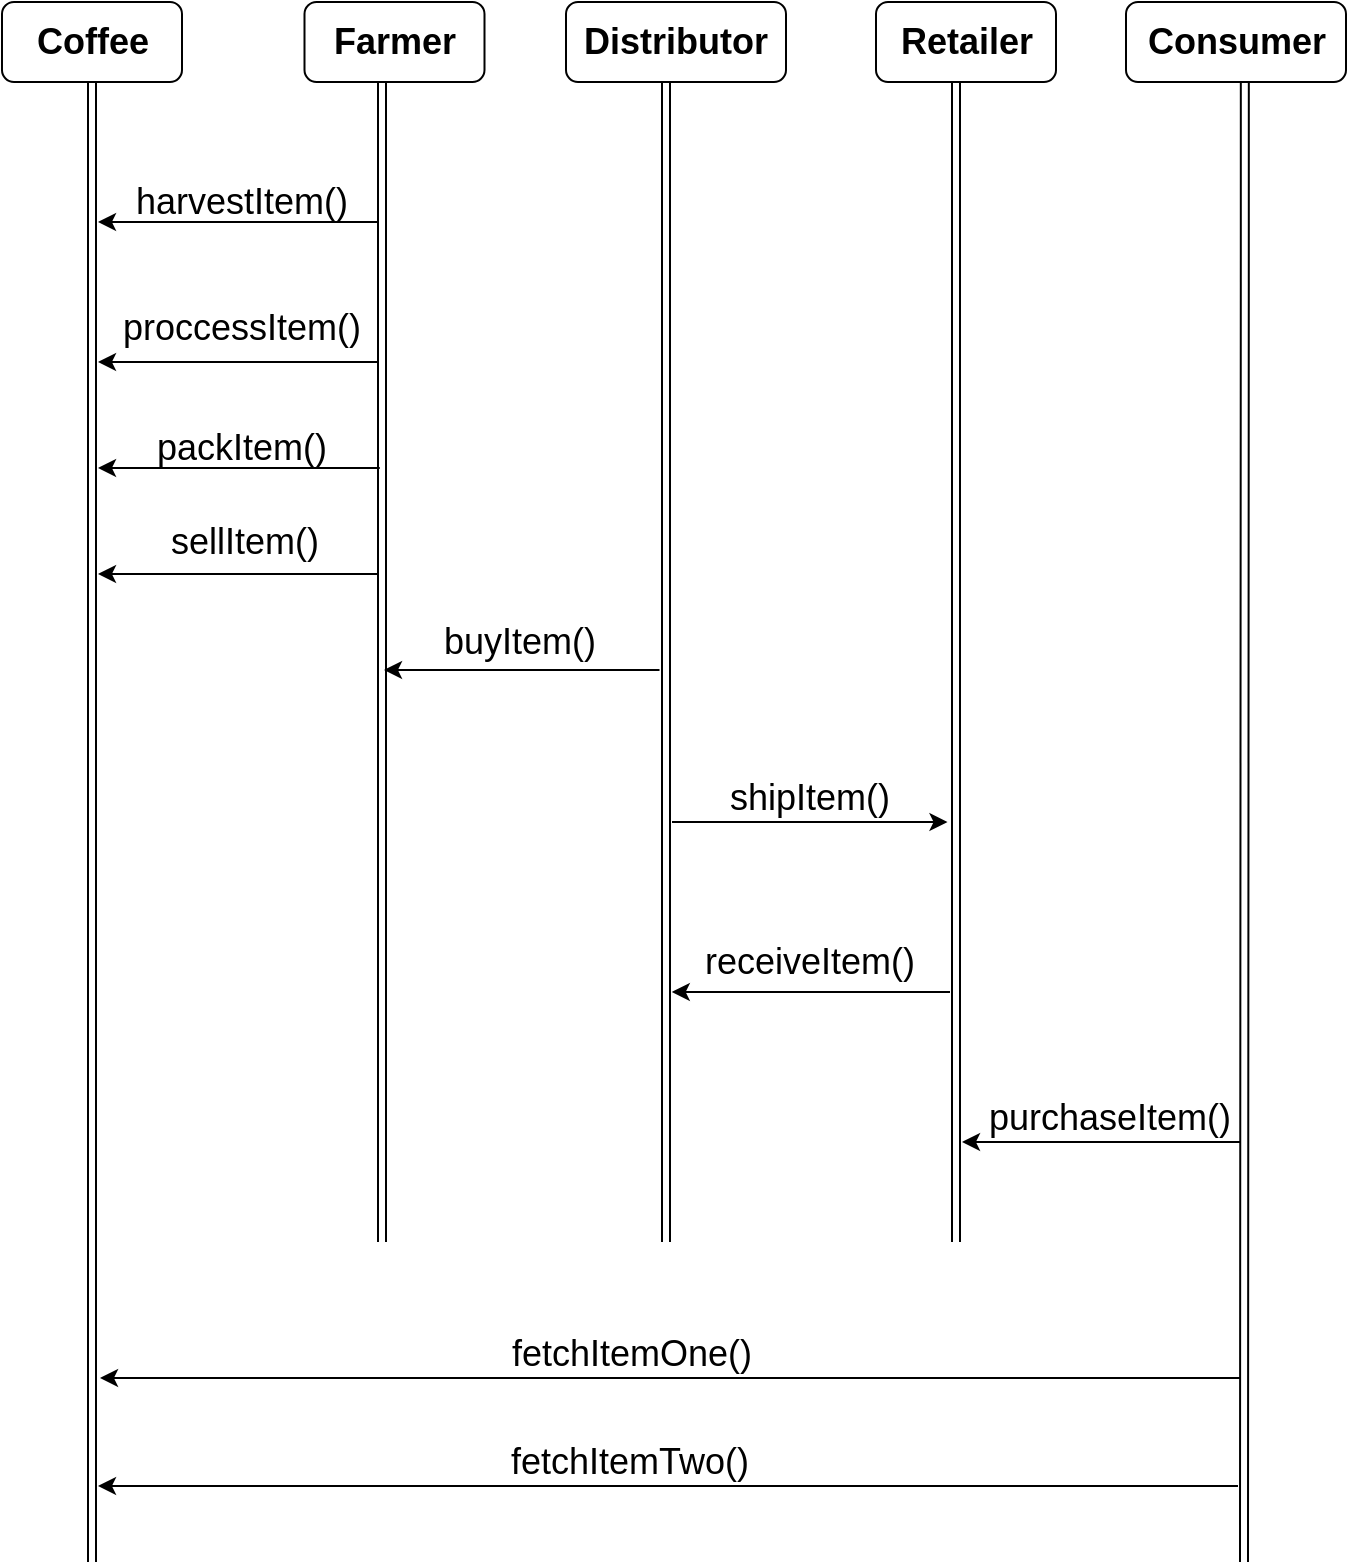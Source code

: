 <mxfile version="12.6.5" type="device"><diagram id="noX5v5y61tbvvUEOhbZ0" name="Page-1"><mxGraphModel dx="720" dy="1198" grid="1" gridSize="10" guides="1" tooltips="1" connect="1" arrows="1" fold="1" page="1" pageScale="1" pageWidth="850" pageHeight="1100" math="0" shadow="0"><root><mxCell id="0"/><mxCell id="1" parent="0"/><mxCell id="L6sjeOMDcaFQlIfk7-9_-4" value="" style="group" parent="1" vertex="1" connectable="0"><mxGeometry x="211.25" y="20" width="90" height="40" as="geometry"/></mxCell><mxCell id="L6sjeOMDcaFQlIfk7-9_-5" value="" style="rounded=1;whiteSpace=wrap;html=1;" parent="L6sjeOMDcaFQlIfk7-9_-4" vertex="1"><mxGeometry width="90" height="40" as="geometry"/></mxCell><mxCell id="L6sjeOMDcaFQlIfk7-9_-6" value="Farmer" style="text;html=1;strokeColor=none;fillColor=none;align=center;verticalAlign=middle;whiteSpace=wrap;rounded=0;fontSize=18;fontStyle=1" parent="L6sjeOMDcaFQlIfk7-9_-4" vertex="1"><mxGeometry x="12.5" y="5" width="65" height="30" as="geometry"/></mxCell><mxCell id="L6sjeOMDcaFQlIfk7-9_-10" value="" style="group" parent="1" vertex="1" connectable="0"><mxGeometry x="497" y="20" width="90" height="40" as="geometry"/></mxCell><mxCell id="L6sjeOMDcaFQlIfk7-9_-11" value="" style="rounded=1;whiteSpace=wrap;html=1;" parent="L6sjeOMDcaFQlIfk7-9_-10" vertex="1"><mxGeometry width="90" height="40" as="geometry"/></mxCell><mxCell id="L6sjeOMDcaFQlIfk7-9_-12" value="Retailer" style="text;html=1;strokeColor=none;fillColor=none;align=center;verticalAlign=middle;whiteSpace=wrap;rounded=0;fontSize=18;fontStyle=1" parent="L6sjeOMDcaFQlIfk7-9_-10" vertex="1"><mxGeometry x="12.5" y="5" width="65" height="30" as="geometry"/></mxCell><mxCell id="L6sjeOMDcaFQlIfk7-9_-13" value="" style="group" parent="1" vertex="1" connectable="0"><mxGeometry x="632" y="20" width="100" height="40" as="geometry"/></mxCell><mxCell id="L6sjeOMDcaFQlIfk7-9_-14" value="" style="rounded=1;whiteSpace=wrap;html=1;" parent="L6sjeOMDcaFQlIfk7-9_-13" vertex="1"><mxGeometry x="-10" width="110" height="40" as="geometry"/></mxCell><mxCell id="L6sjeOMDcaFQlIfk7-9_-15" value="Consumer" style="text;html=1;strokeColor=none;fillColor=none;align=center;verticalAlign=middle;whiteSpace=wrap;rounded=0;fontSize=18;fontStyle=1" parent="L6sjeOMDcaFQlIfk7-9_-13" vertex="1"><mxGeometry x="12.5" y="5" width="65" height="30" as="geometry"/></mxCell><mxCell id="L6sjeOMDcaFQlIfk7-9_-41" value="" style="group" parent="1" vertex="1" connectable="0"><mxGeometry x="342" y="20" width="110" height="40" as="geometry"/></mxCell><mxCell id="L6sjeOMDcaFQlIfk7-9_-40" value="" style="rounded=1;whiteSpace=wrap;html=1;fontSize=18;" parent="L6sjeOMDcaFQlIfk7-9_-41" vertex="1"><mxGeometry width="110" height="40" as="geometry"/></mxCell><mxCell id="L6sjeOMDcaFQlIfk7-9_-7" value="" style="group" parent="L6sjeOMDcaFQlIfk7-9_-41" vertex="1" connectable="0"><mxGeometry width="100" height="40" as="geometry"/></mxCell><mxCell id="L6sjeOMDcaFQlIfk7-9_-9" value="Distributor" style="text;html=1;strokeColor=none;fillColor=none;align=center;verticalAlign=middle;whiteSpace=wrap;rounded=0;fontSize=18;fontStyle=1" parent="L6sjeOMDcaFQlIfk7-9_-7" vertex="1"><mxGeometry x="10.417" y="5" width="89.583" height="30" as="geometry"/></mxCell><mxCell id="L6sjeOMDcaFQlIfk7-9_-37" value="buyItem()" style="text;html=1;strokeColor=none;fillColor=none;align=center;verticalAlign=middle;whiteSpace=wrap;rounded=0;fontSize=18;" parent="1" vertex="1"><mxGeometry x="279" y="330" width="80" height="20" as="geometry"/></mxCell><mxCell id="L6sjeOMDcaFQlIfk7-9_-24" value="harvestItem()" style="text;html=1;strokeColor=none;fillColor=none;align=center;verticalAlign=middle;whiteSpace=wrap;rounded=0;fontSize=18;" parent="1" vertex="1"><mxGeometry x="115" y="110" width="130" height="20" as="geometry"/></mxCell><mxCell id="L6sjeOMDcaFQlIfk7-9_-28" value="proccessItem()" style="text;html=1;strokeColor=none;fillColor=none;align=center;verticalAlign=middle;whiteSpace=wrap;rounded=0;fontSize=18;" parent="1" vertex="1"><mxGeometry x="115" y="173" width="130" height="20" as="geometry"/></mxCell><mxCell id="L6sjeOMDcaFQlIfk7-9_-31" value="packItem()" style="text;html=1;strokeColor=none;fillColor=none;align=center;verticalAlign=middle;whiteSpace=wrap;rounded=0;fontSize=18;" parent="1" vertex="1"><mxGeometry x="115" y="233" width="130" height="20" as="geometry"/></mxCell><mxCell id="L6sjeOMDcaFQlIfk7-9_-47" value="shipItem()" style="text;html=1;strokeColor=none;fillColor=none;align=center;verticalAlign=middle;whiteSpace=wrap;rounded=0;fontSize=18;" parent="1" vertex="1"><mxGeometry x="420" y="408" width="87.5" height="20" as="geometry"/></mxCell><mxCell id="9ZRQXDzG9-dbhKaplMll-18" value="receiveItem()" style="text;html=1;strokeColor=none;fillColor=none;align=center;verticalAlign=middle;whiteSpace=wrap;rounded=0;fontSize=18;" parent="1" vertex="1"><mxGeometry x="408.75" y="490" width="110" height="20" as="geometry"/></mxCell><mxCell id="L6sjeOMDcaFQlIfk7-9_-57" value="purchaseItem()" style="text;html=1;strokeColor=none;fillColor=none;align=center;verticalAlign=middle;whiteSpace=wrap;rounded=0;fontSize=18;" parent="1" vertex="1"><mxGeometry x="549" y="568" width="130" height="20" as="geometry"/></mxCell><mxCell id="--wbripTBV_V6zGkriBM-2" value="" style="group" vertex="1" connectable="0" parent="1"><mxGeometry x="60" y="20" width="90" height="40" as="geometry"/></mxCell><mxCell id="--wbripTBV_V6zGkriBM-3" value="" style="rounded=1;whiteSpace=wrap;html=1;" vertex="1" parent="--wbripTBV_V6zGkriBM-2"><mxGeometry width="90" height="40" as="geometry"/></mxCell><mxCell id="--wbripTBV_V6zGkriBM-6" value="" style="edgeStyle=orthogonalEdgeStyle;rounded=0;orthogonalLoop=1;jettySize=auto;html=1;fontSize=23;shape=link;" edge="1" parent="--wbripTBV_V6zGkriBM-2"><mxGeometry relative="1" as="geometry"><mxPoint x="45" y="40" as="sourcePoint"/><mxPoint x="45" y="780" as="targetPoint"/><Array as="points"><mxPoint x="45" y="140"/><mxPoint x="45" y="140"/></Array></mxGeometry></mxCell><mxCell id="--wbripTBV_V6zGkriBM-4" value="Coffee" style="text;html=1;strokeColor=none;fillColor=none;align=center;verticalAlign=middle;whiteSpace=wrap;rounded=0;fontSize=18;fontStyle=1" vertex="1" parent="--wbripTBV_V6zGkriBM-2"><mxGeometry x="12.5" y="5" width="65" height="30" as="geometry"/></mxCell><mxCell id="--wbripTBV_V6zGkriBM-7" value="" style="edgeStyle=orthogonalEdgeStyle;rounded=0;orthogonalLoop=1;jettySize=auto;html=1;fontSize=23;shape=link;" edge="1" parent="1"><mxGeometry relative="1" as="geometry"><mxPoint x="250" y="60" as="sourcePoint"/><mxPoint x="250" y="640" as="targetPoint"/><Array as="points"><mxPoint x="250" y="160"/><mxPoint x="250" y="160"/></Array></mxGeometry></mxCell><mxCell id="--wbripTBV_V6zGkriBM-8" value="" style="endArrow=classic;html=1;fontSize=23;" edge="1" parent="1"><mxGeometry width="50" height="50" relative="1" as="geometry"><mxPoint x="388.75" y="354" as="sourcePoint"/><mxPoint x="251" y="354" as="targetPoint"/></mxGeometry></mxCell><mxCell id="--wbripTBV_V6zGkriBM-11" value="" style="endArrow=classic;html=1;fontSize=23;" edge="1" parent="1"><mxGeometry width="50" height="50" relative="1" as="geometry"><mxPoint x="248" y="130" as="sourcePoint"/><mxPoint x="108" y="130" as="targetPoint"/></mxGeometry></mxCell><mxCell id="--wbripTBV_V6zGkriBM-12" value="" style="endArrow=classic;html=1;fontSize=23;" edge="1" parent="1"><mxGeometry width="50" height="50" relative="1" as="geometry"><mxPoint x="248" y="200" as="sourcePoint"/><mxPoint x="108" y="200" as="targetPoint"/></mxGeometry></mxCell><mxCell id="--wbripTBV_V6zGkriBM-13" value="" style="edgeStyle=orthogonalEdgeStyle;rounded=0;orthogonalLoop=1;jettySize=auto;html=1;fontSize=23;shape=link;" edge="1" parent="1"><mxGeometry relative="1" as="geometry"><mxPoint x="392" y="60" as="sourcePoint"/><mxPoint x="392" y="640" as="targetPoint"/><Array as="points"><mxPoint x="392" y="160"/><mxPoint x="392" y="160"/></Array></mxGeometry></mxCell><mxCell id="--wbripTBV_V6zGkriBM-14" value="" style="edgeStyle=orthogonalEdgeStyle;rounded=0;orthogonalLoop=1;jettySize=auto;html=1;fontSize=23;shape=link;" edge="1" parent="1"><mxGeometry relative="1" as="geometry"><mxPoint x="537" y="60" as="sourcePoint"/><mxPoint x="537" y="640" as="targetPoint"/><Array as="points"><mxPoint x="537" y="160"/><mxPoint x="537" y="160"/></Array></mxGeometry></mxCell><mxCell id="--wbripTBV_V6zGkriBM-15" value="" style="edgeStyle=orthogonalEdgeStyle;rounded=0;orthogonalLoop=1;jettySize=auto;html=1;fontSize=23;shape=link;" edge="1" parent="1"><mxGeometry relative="1" as="geometry"><mxPoint x="681.41" y="60" as="sourcePoint"/><mxPoint x="681" y="800" as="targetPoint"/><Array as="points"><mxPoint x="681.41" y="160"/><mxPoint x="681.41" y="160"/></Array></mxGeometry></mxCell><mxCell id="--wbripTBV_V6zGkriBM-16" value="" style="group" vertex="1" connectable="0" parent="1"><mxGeometry x="108" y="280" width="140" height="26" as="geometry"/></mxCell><mxCell id="L6sjeOMDcaFQlIfk7-9_-34" value="sellItem()" style="text;html=1;strokeColor=none;fillColor=none;align=center;verticalAlign=middle;whiteSpace=wrap;rounded=0;fontSize=18;" parent="--wbripTBV_V6zGkriBM-16" vertex="1"><mxGeometry x="30.5" width="85" height="20" as="geometry"/></mxCell><mxCell id="--wbripTBV_V6zGkriBM-9" value="" style="endArrow=classic;html=1;fontSize=23;" edge="1" parent="--wbripTBV_V6zGkriBM-16"><mxGeometry width="50" height="50" relative="1" as="geometry"><mxPoint x="140" y="26" as="sourcePoint"/><mxPoint y="26" as="targetPoint"/></mxGeometry></mxCell><mxCell id="--wbripTBV_V6zGkriBM-17" value="" style="endArrow=classic;html=1;fontSize=23;" edge="1" parent="1"><mxGeometry width="50" height="50" relative="1" as="geometry"><mxPoint x="248.88" y="253" as="sourcePoint"/><mxPoint x="108" y="253" as="targetPoint"/></mxGeometry></mxCell><mxCell id="--wbripTBV_V6zGkriBM-18" value="" style="endArrow=classic;html=1;fontSize=23;" edge="1" parent="1"><mxGeometry width="50" height="50" relative="1" as="geometry"><mxPoint x="395" y="430" as="sourcePoint"/><mxPoint x="532.75" y="430" as="targetPoint"/></mxGeometry></mxCell><mxCell id="--wbripTBV_V6zGkriBM-19" value="" style="endArrow=classic;html=1;fontSize=23;" edge="1" parent="1"><mxGeometry width="50" height="50" relative="1" as="geometry"><mxPoint x="534" y="515" as="sourcePoint"/><mxPoint x="394.88" y="515" as="targetPoint"/></mxGeometry></mxCell><mxCell id="--wbripTBV_V6zGkriBM-20" value="" style="endArrow=classic;html=1;fontSize=23;" edge="1" parent="1"><mxGeometry width="50" height="50" relative="1" as="geometry"><mxPoint x="679.12" y="590" as="sourcePoint"/><mxPoint x="540.0" y="590" as="targetPoint"/></mxGeometry></mxCell><mxCell id="--wbripTBV_V6zGkriBM-21" value="" style="endArrow=classic;html=1;fontSize=23;" edge="1" parent="1"><mxGeometry width="50" height="50" relative="1" as="geometry"><mxPoint x="679" y="708" as="sourcePoint"/><mxPoint x="109" y="708" as="targetPoint"/></mxGeometry></mxCell><mxCell id="--wbripTBV_V6zGkriBM-22" value="fetchItemOne()" style="text;html=1;strokeColor=none;fillColor=none;align=center;verticalAlign=middle;whiteSpace=wrap;rounded=0;fontSize=18;" vertex="1" parent="1"><mxGeometry x="310" y="686" width="130" height="20" as="geometry"/></mxCell><mxCell id="--wbripTBV_V6zGkriBM-25" value="" style="endArrow=classic;html=1;fontSize=23;" edge="1" parent="1"><mxGeometry width="50" height="50" relative="1" as="geometry"><mxPoint x="678" y="762" as="sourcePoint"/><mxPoint x="108" y="762" as="targetPoint"/></mxGeometry></mxCell><mxCell id="--wbripTBV_V6zGkriBM-26" value="fetchItemTwo()" style="text;html=1;strokeColor=none;fillColor=none;align=center;verticalAlign=middle;whiteSpace=wrap;rounded=0;fontSize=18;" vertex="1" parent="1"><mxGeometry x="309" y="740" width="130" height="20" as="geometry"/></mxCell></root></mxGraphModel></diagram></mxfile>